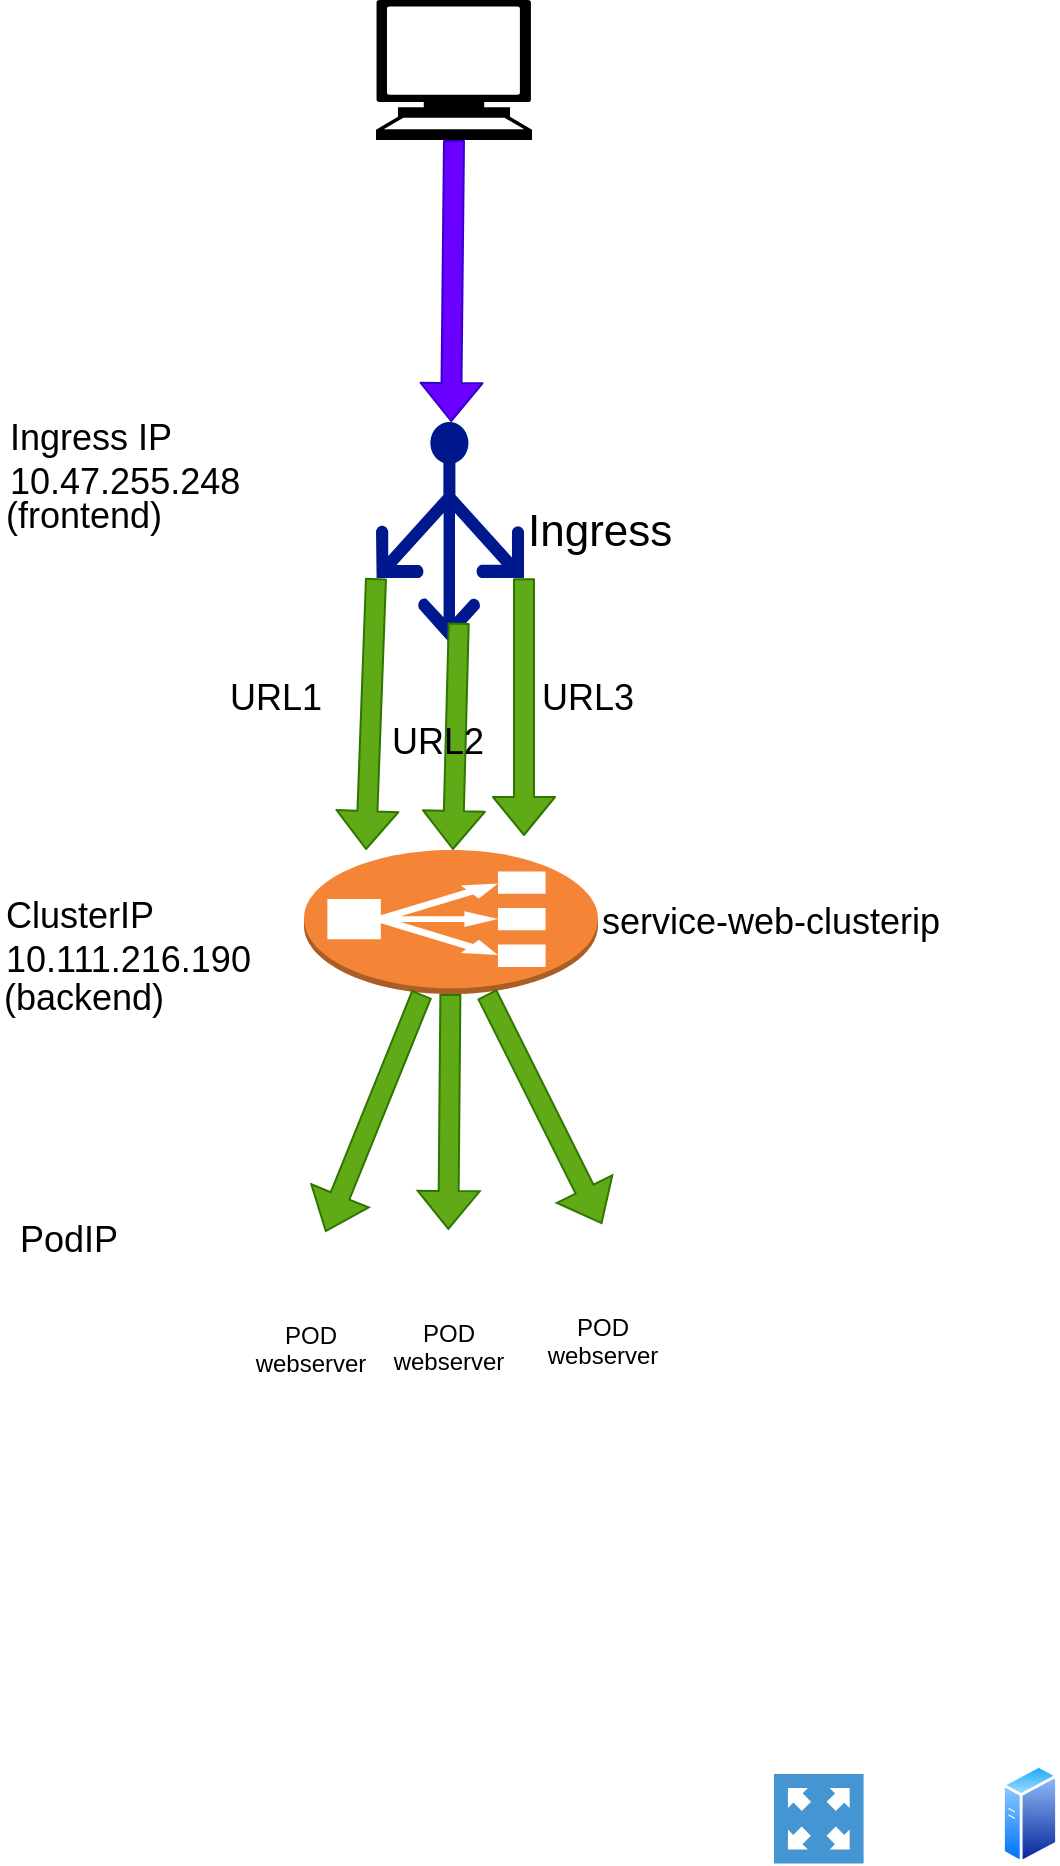 <mxfile version="11.0.2" type="device"><diagram id="76r6Ki7M19vKpnVlBVM-" name="Page-1"><mxGraphModel dx="2062" dy="917" grid="0" gridSize="10" guides="1" tooltips="1" connect="1" arrows="1" fold="1" page="1" pageScale="1" pageWidth="850" pageHeight="1100" math="0" shadow="0"><root><mxCell id="0"/><mxCell id="1" parent="0"/><mxCell id="ylygOnKbND9XoYo43l5M-1" value="" style="pointerEvents=1;shadow=0;dashed=0;html=1;strokeColor=none;fillColor=#4495D1;labelPosition=center;verticalLabelPosition=bottom;verticalAlign=top;align=center;outlineConnect=0;shape=mxgraph.veeam.2d.proxy_appliance;" parent="1" vertex="1"><mxGeometry x="605" y="956" width="44.8" height="44.8" as="geometry"/></mxCell><mxCell id="ylygOnKbND9XoYo43l5M-2" value="&lt;font style=&quot;font-size: 22px&quot;&gt;Ingress&lt;/font&gt;" style="pointerEvents=1;shadow=0;dashed=0;html=1;strokeColor=none;labelPosition=right;verticalLabelPosition=middle;verticalAlign=middle;align=left;shape=mxgraph.azure.load_balancer_generic;fillColor=#00188D;" parent="1" vertex="1"><mxGeometry x="406" y="280" width="74" height="110" as="geometry"/></mxCell><mxCell id="ylygOnKbND9XoYo43l5M-4" value="service-web-clusterip" style="outlineConnect=0;dashed=0;verticalLabelPosition=middle;verticalAlign=middle;align=left;html=1;shape=mxgraph.aws3.classic_load_balancer;fillColor=#F58536;gradientColor=none;labelPosition=right;fontSize=18;" parent="1" vertex="1"><mxGeometry x="370" y="494" width="147" height="72" as="geometry"/></mxCell><mxCell id="ylygOnKbND9XoYo43l5M-8" value="" style="aspect=fixed;perimeter=ellipsePerimeter;html=1;align=center;shadow=0;dashed=0;spacingTop=3;image;image=img/lib/active_directory/generic_server.svg;" parent="1" vertex="1"><mxGeometry x="719" y="951" width="28.0" height="50" as="geometry"/></mxCell><mxCell id="ylygOnKbND9XoYo43l5M-10" value="POD&lt;br&gt;webserver&lt;br&gt;" style="shape=image;html=1;verticalAlign=top;verticalLabelPosition=bottom;labelBackgroundColor=#ffffff;imageAspect=0;aspect=fixed;image=https://cdn3.iconfinder.com/data/icons/social-media-2169/24/social_media_social_media_logo_docker-128.png;labelPosition=center;align=center;" parent="1" vertex="1"><mxGeometry x="354" y="685.0" width="38" height="38" as="geometry"/></mxCell><mxCell id="ylygOnKbND9XoYo43l5M-13" value="POD&lt;br&gt;webserver&lt;br&gt;" style="shape=image;html=1;verticalAlign=top;verticalLabelPosition=bottom;labelBackgroundColor=#ffffff;imageAspect=0;aspect=fixed;image=https://cdn3.iconfinder.com/data/icons/social-media-2169/24/social_media_social_media_logo_docker-128.png;labelPosition=center;align=center;" parent="1" vertex="1"><mxGeometry x="423" y="684" width="38" height="38" as="geometry"/></mxCell><mxCell id="ylygOnKbND9XoYo43l5M-20" value="" style="shape=flexArrow;endArrow=classic;html=1;exitX=0;exitY=0.71;exitDx=0;exitDy=0;exitPerimeter=0;fillColor=#60a917;strokeColor=#2D7600;entryX=0.465;entryY=0.453;entryDx=0;entryDy=0;entryPerimeter=0;" parent="1" source="ylygOnKbND9XoYo43l5M-2" edge="1"><mxGeometry width="50" height="50" relative="1" as="geometry"><mxPoint x="208.986" y="488" as="sourcePoint"/><mxPoint x="401" y="494" as="targetPoint"/></mxGeometry></mxCell><mxCell id="ylygOnKbND9XoYo43l5M-21" value="" style="shape=flexArrow;endArrow=classic;html=1;exitX=0.559;exitY=0.912;exitDx=0;exitDy=0;exitPerimeter=0;fillColor=#60a917;strokeColor=#2D7600;" parent="1" source="ylygOnKbND9XoYo43l5M-2" target="ylygOnKbND9XoYo43l5M-4" edge="1"><mxGeometry width="50" height="50" relative="1" as="geometry"><mxPoint x="412.667" y="368.667" as="sourcePoint"/><mxPoint x="309.06" y="504" as="targetPoint"/></mxGeometry></mxCell><mxCell id="ylygOnKbND9XoYo43l5M-25" style="edgeStyle=none;rounded=0;orthogonalLoop=1;jettySize=auto;html=1;endArrow=none;endFill=0;startArrow=classic;startFill=1;verticalAlign=middle;shape=flexArrow;fillColor=#60a917;strokeColor=#2D7600;" parent="1" target="ylygOnKbND9XoYo43l5M-4" edge="1" source="ylygOnKbND9XoYo43l5M-10"><mxGeometry relative="1" as="geometry"><mxPoint x="401.667" y="685.333" as="sourcePoint"/><mxPoint x="443.024" y="566" as="targetPoint"/></mxGeometry></mxCell><mxCell id="ylygOnKbND9XoYo43l5M-26" style="edgeStyle=none;rounded=0;orthogonalLoop=1;jettySize=auto;html=1;endArrow=none;endFill=0;startArrow=classic;startFill=1;verticalAlign=middle;shape=flexArrow;fillColor=#60a917;strokeColor=#2D7600;" parent="1" target="ylygOnKbND9XoYo43l5M-4" edge="1" source="ylygOnKbND9XoYo43l5M-13"><mxGeometry relative="1" as="geometry"><mxPoint x="477.754" y="684" as="sourcePoint"/><mxPoint x="460.702" y="566" as="targetPoint"/></mxGeometry></mxCell><mxCell id="ylygOnKbND9XoYo43l5M-30" value="" style="shape=mxgraph.signs.tech.computer;html=1;fillColor=#000000;strokeColor=none;verticalLabelPosition=bottom;verticalAlign=top;align=center;" parent="1" vertex="1"><mxGeometry x="406" y="69" width="78" height="70" as="geometry"/></mxCell><mxCell id="ylygOnKbND9XoYo43l5M-33" value="" style="shape=flexArrow;endArrow=classic;html=1;exitX=0.5;exitY=1;exitDx=0;exitDy=0;exitPerimeter=0;fillColor=#6a00ff;strokeColor=#3700CC;" parent="1" source="ylygOnKbND9XoYo43l5M-30" target="ylygOnKbND9XoYo43l5M-2" edge="1"><mxGeometry width="50" height="50" relative="1" as="geometry"><mxPoint x="349.333" y="166.5" as="sourcePoint"/><mxPoint x="243.512" y="302.5" as="targetPoint"/></mxGeometry></mxCell><mxCell id="ylygOnKbND9XoYo43l5M-34" value="Ingress IP&lt;br&gt;10.47.255.248" style="text;html=1;resizable=0;points=[];autosize=1;align=left;verticalAlign=top;spacingTop=-4;fontSize=18;" parent="1" vertex="1"><mxGeometry x="221" y="274.5" width="125" height="43" as="geometry"/></mxCell><mxCell id="ylygOnKbND9XoYo43l5M-35" value="ClusterIP&lt;br&gt;10.111.216.190" style="text;html=1;resizable=0;points=[];autosize=1;align=left;verticalAlign=top;spacingTop=-4;fontSize=18;" parent="1" vertex="1"><mxGeometry x="219" y="513.5" width="133" height="43" as="geometry"/></mxCell><mxCell id="ylygOnKbND9XoYo43l5M-36" value="PodIP" style="text;html=1;resizable=0;points=[];autosize=1;align=left;verticalAlign=top;spacingTop=-4;fontSize=18;" parent="1" vertex="1"><mxGeometry x="226" y="675.5" width="59" height="22" as="geometry"/></mxCell><mxCell id="ylygOnKbND9XoYo43l5M-39" value="URL3" style="text;html=1;resizable=0;points=[];autosize=1;align=left;verticalAlign=top;spacingTop=-4;fontSize=18;" parent="1" vertex="1"><mxGeometry x="487" y="404.5" width="56" height="22" as="geometry"/></mxCell><mxCell id="ylygOnKbND9XoYo43l5M-40" value="URL2" style="text;html=1;resizable=0;points=[];autosize=1;align=left;verticalAlign=top;spacingTop=-4;fontSize=18;" parent="1" vertex="1"><mxGeometry x="412" y="426.5" width="56" height="22" as="geometry"/></mxCell><mxCell id="ylygOnKbND9XoYo43l5M-41" value="URL1" style="text;html=1;resizable=0;points=[];autosize=1;align=left;verticalAlign=top;spacingTop=-4;fontSize=18;" parent="1" vertex="1"><mxGeometry x="331" y="404.5" width="57" height="21" as="geometry"/></mxCell><mxCell id="F1QBUDf7SAZxmI9DelMA-1" value="(frontend)" style="text;html=1;resizable=0;points=[];autosize=1;align=left;verticalAlign=top;spacingTop=-4;fontSize=18;" parent="1" vertex="1"><mxGeometry x="219" y="313.5" width="88" height="22" as="geometry"/></mxCell><mxCell id="F1QBUDf7SAZxmI9DelMA-2" value="(backend)" style="text;html=1;resizable=0;points=[];autosize=1;align=left;verticalAlign=top;spacingTop=-4;fontSize=18;" parent="1" vertex="1"><mxGeometry x="218" y="554.5" width="90" height="22" as="geometry"/></mxCell><mxCell id="YJXlxMp0IgfJXwqa1xaQ-1" value="" style="shape=flexArrow;endArrow=classic;html=1;exitX=1;exitY=0.71;exitDx=0;exitDy=0;exitPerimeter=0;fillColor=#60a917;strokeColor=#2D7600;" edge="1" parent="1" source="ylygOnKbND9XoYo43l5M-2"><mxGeometry width="50" height="50" relative="1" as="geometry"><mxPoint x="457" y="390" as="sourcePoint"/><mxPoint x="480" y="487" as="targetPoint"/></mxGeometry></mxCell><mxCell id="YJXlxMp0IgfJXwqa1xaQ-2" value="POD&lt;br&gt;webserver&lt;br&gt;" style="shape=image;html=1;verticalAlign=top;verticalLabelPosition=bottom;labelBackgroundColor=#ffffff;imageAspect=0;aspect=fixed;image=https://cdn3.iconfinder.com/data/icons/social-media-2169/24/social_media_social_media_logo_docker-128.png;labelPosition=center;align=center;" vertex="1" parent="1"><mxGeometry x="500" y="681" width="38" height="38" as="geometry"/></mxCell><mxCell id="YJXlxMp0IgfJXwqa1xaQ-3" style="edgeStyle=none;rounded=0;orthogonalLoop=1;jettySize=auto;html=1;endArrow=none;endFill=0;startArrow=classic;startFill=1;verticalAlign=middle;shape=flexArrow;fillColor=#60a917;strokeColor=#2D7600;exitX=0.5;exitY=0;exitDx=0;exitDy=0;" edge="1" parent="1" source="YJXlxMp0IgfJXwqa1xaQ-2" target="ylygOnKbND9XoYo43l5M-4"><mxGeometry relative="1" as="geometry"><mxPoint x="507.968" y="697.5" as="sourcePoint"/><mxPoint x="633" y="555.5" as="targetPoint"/></mxGeometry></mxCell></root></mxGraphModel></diagram></mxfile>